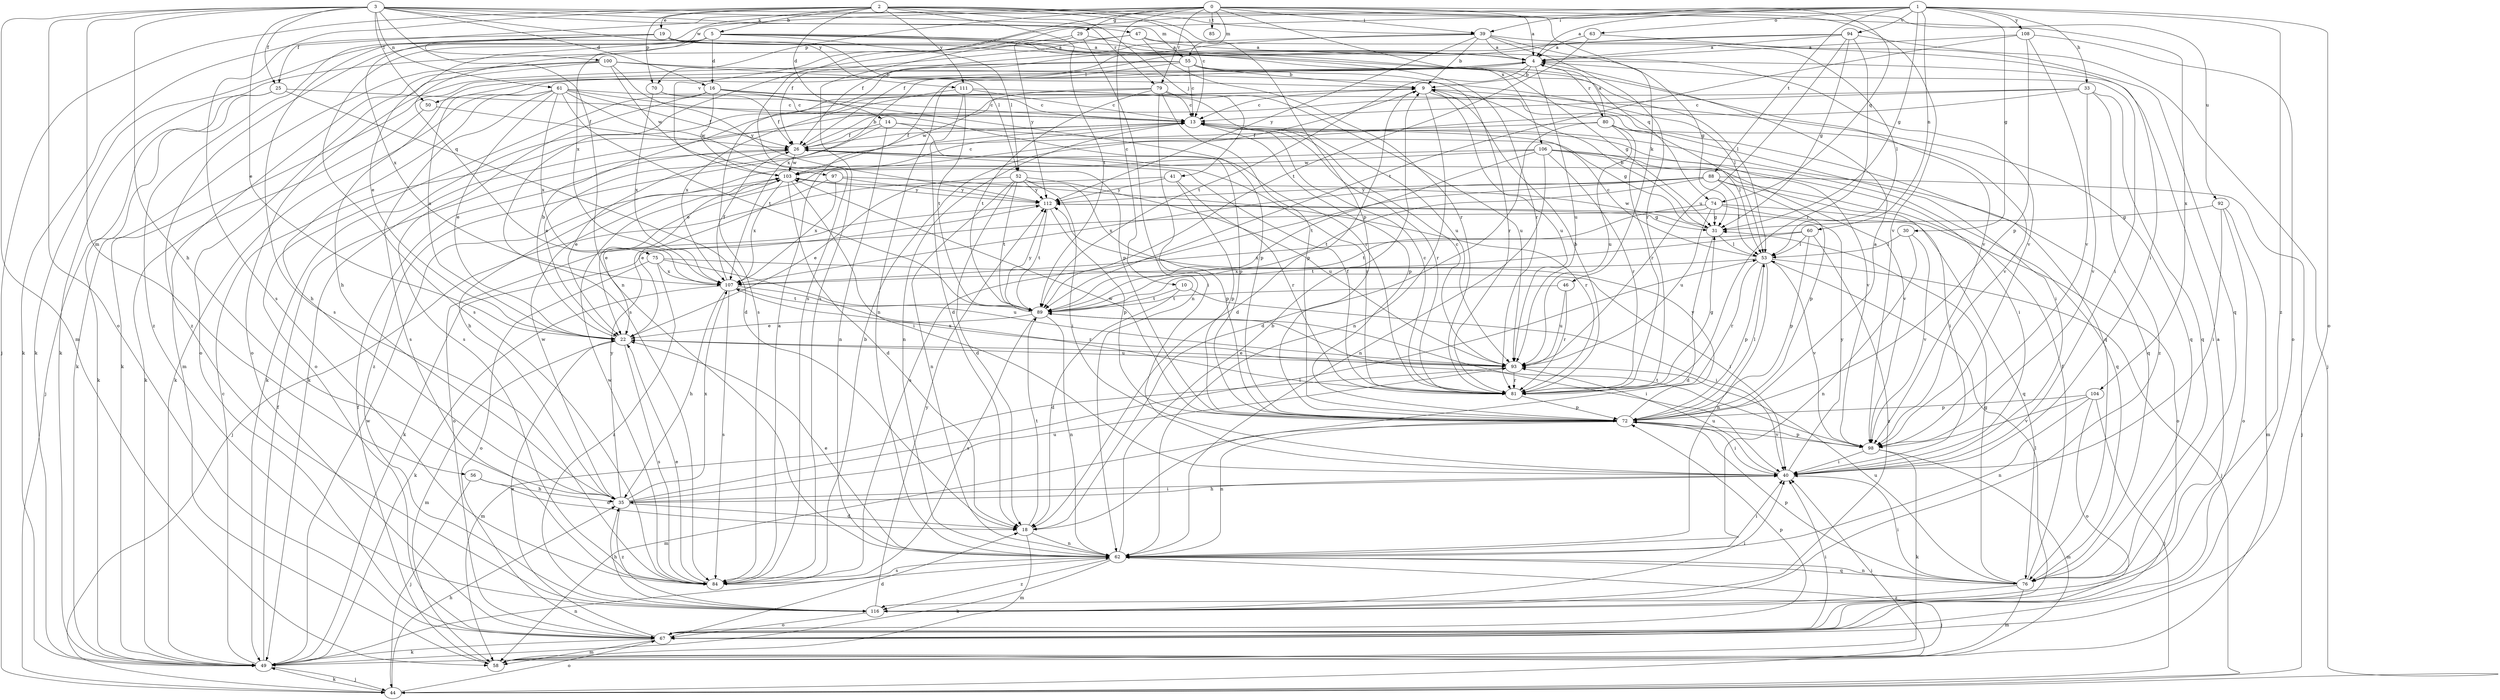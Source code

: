 strict digraph  {
0;
1;
2;
3;
4;
5;
9;
10;
13;
14;
16;
18;
19;
22;
25;
26;
29;
30;
31;
33;
35;
39;
40;
41;
44;
46;
47;
49;
50;
52;
53;
55;
56;
58;
60;
61;
62;
63;
67;
70;
72;
74;
75;
76;
79;
80;
81;
84;
85;
88;
89;
92;
93;
94;
97;
98;
100;
103;
104;
106;
107;
108;
111;
112;
116;
0 -> 4  [label=a];
0 -> 10  [label=c];
0 -> 25  [label=f];
0 -> 29  [label=g];
0 -> 39  [label=i];
0 -> 55  [label=m];
0 -> 70  [label=p];
0 -> 74  [label=q];
0 -> 79  [label=r];
0 -> 84  [label=s];
0 -> 85  [label=t];
0 -> 92  [label=u];
0 -> 104  [label=x];
0 -> 106  [label=x];
0 -> 107  [label=x];
1 -> 4  [label=a];
1 -> 30  [label=g];
1 -> 31  [label=g];
1 -> 33  [label=h];
1 -> 39  [label=i];
1 -> 60  [label=n];
1 -> 63  [label=o];
1 -> 67  [label=o];
1 -> 84  [label=s];
1 -> 88  [label=t];
1 -> 94  [label=v];
1 -> 97  [label=v];
1 -> 108  [label=y];
1 -> 116  [label=z];
2 -> 5  [label=b];
2 -> 13  [label=c];
2 -> 14  [label=d];
2 -> 19  [label=e];
2 -> 39  [label=i];
2 -> 41  [label=j];
2 -> 44  [label=j];
2 -> 46  [label=k];
2 -> 70  [label=p];
2 -> 72  [label=p];
2 -> 84  [label=s];
2 -> 89  [label=t];
2 -> 100  [label=w];
2 -> 111  [label=y];
3 -> 16  [label=d];
3 -> 22  [label=e];
3 -> 25  [label=f];
3 -> 35  [label=h];
3 -> 47  [label=k];
3 -> 50  [label=l];
3 -> 55  [label=m];
3 -> 56  [label=m];
3 -> 58  [label=m];
3 -> 61  [label=n];
3 -> 62  [label=n];
3 -> 67  [label=o];
3 -> 79  [label=r];
3 -> 98  [label=v];
3 -> 111  [label=y];
4 -> 9  [label=b];
4 -> 40  [label=i];
4 -> 49  [label=k];
4 -> 50  [label=l];
4 -> 80  [label=r];
4 -> 89  [label=t];
4 -> 93  [label=u];
5 -> 4  [label=a];
5 -> 16  [label=d];
5 -> 22  [label=e];
5 -> 49  [label=k];
5 -> 52  [label=l];
5 -> 74  [label=q];
5 -> 75  [label=q];
5 -> 81  [label=r];
5 -> 84  [label=s];
5 -> 98  [label=v];
5 -> 116  [label=z];
9 -> 13  [label=c];
9 -> 18  [label=d];
9 -> 62  [label=n];
9 -> 76  [label=q];
9 -> 93  [label=u];
9 -> 98  [label=v];
10 -> 18  [label=d];
10 -> 40  [label=i];
10 -> 89  [label=t];
13 -> 26  [label=f];
13 -> 62  [label=n];
13 -> 72  [label=p];
13 -> 76  [label=q];
13 -> 81  [label=r];
13 -> 98  [label=v];
13 -> 116  [label=z];
14 -> 22  [label=e];
14 -> 26  [label=f];
14 -> 31  [label=g];
14 -> 62  [label=n];
14 -> 72  [label=p];
16 -> 13  [label=c];
16 -> 67  [label=o];
16 -> 72  [label=p];
16 -> 76  [label=q];
16 -> 84  [label=s];
16 -> 103  [label=w];
18 -> 58  [label=m];
18 -> 62  [label=n];
18 -> 89  [label=t];
19 -> 4  [label=a];
19 -> 49  [label=k];
19 -> 52  [label=l];
19 -> 53  [label=l];
19 -> 84  [label=s];
19 -> 98  [label=v];
19 -> 107  [label=x];
19 -> 116  [label=z];
22 -> 4  [label=a];
22 -> 9  [label=b];
22 -> 58  [label=m];
22 -> 84  [label=s];
22 -> 93  [label=u];
25 -> 13  [label=c];
25 -> 18  [label=d];
25 -> 44  [label=j];
25 -> 49  [label=k];
26 -> 9  [label=b];
26 -> 22  [label=e];
26 -> 81  [label=r];
26 -> 103  [label=w];
29 -> 4  [label=a];
29 -> 62  [label=n];
29 -> 84  [label=s];
29 -> 112  [label=y];
30 -> 53  [label=l];
30 -> 62  [label=n];
30 -> 98  [label=v];
31 -> 9  [label=b];
31 -> 18  [label=d];
31 -> 53  [label=l];
31 -> 103  [label=w];
33 -> 13  [label=c];
33 -> 22  [label=e];
33 -> 49  [label=k];
33 -> 76  [label=q];
33 -> 98  [label=v];
33 -> 116  [label=z];
35 -> 18  [label=d];
35 -> 40  [label=i];
35 -> 53  [label=l];
35 -> 93  [label=u];
35 -> 103  [label=w];
35 -> 107  [label=x];
35 -> 112  [label=y];
35 -> 116  [label=z];
39 -> 4  [label=a];
39 -> 9  [label=b];
39 -> 26  [label=f];
39 -> 31  [label=g];
39 -> 76  [label=q];
39 -> 81  [label=r];
39 -> 84  [label=s];
39 -> 112  [label=y];
40 -> 35  [label=h];
40 -> 93  [label=u];
40 -> 112  [label=y];
41 -> 44  [label=j];
41 -> 72  [label=p];
41 -> 81  [label=r];
41 -> 112  [label=y];
44 -> 35  [label=h];
44 -> 49  [label=k];
44 -> 67  [label=o];
46 -> 81  [label=r];
46 -> 89  [label=t];
46 -> 93  [label=u];
47 -> 4  [label=a];
47 -> 26  [label=f];
47 -> 49  [label=k];
47 -> 53  [label=l];
47 -> 81  [label=r];
49 -> 13  [label=c];
49 -> 26  [label=f];
49 -> 44  [label=j];
49 -> 62  [label=n];
49 -> 103  [label=w];
50 -> 26  [label=f];
50 -> 49  [label=k];
52 -> 18  [label=d];
52 -> 22  [label=e];
52 -> 40  [label=i];
52 -> 62  [label=n];
52 -> 72  [label=p];
52 -> 89  [label=t];
52 -> 93  [label=u];
52 -> 112  [label=y];
53 -> 13  [label=c];
53 -> 44  [label=j];
53 -> 62  [label=n];
53 -> 72  [label=p];
53 -> 81  [label=r];
53 -> 98  [label=v];
53 -> 107  [label=x];
55 -> 9  [label=b];
55 -> 13  [label=c];
55 -> 31  [label=g];
55 -> 35  [label=h];
55 -> 62  [label=n];
55 -> 67  [label=o];
55 -> 81  [label=r];
56 -> 18  [label=d];
56 -> 35  [label=h];
56 -> 44  [label=j];
58 -> 26  [label=f];
58 -> 40  [label=i];
60 -> 53  [label=l];
60 -> 72  [label=p];
60 -> 89  [label=t];
60 -> 107  [label=x];
60 -> 116  [label=z];
61 -> 13  [label=c];
61 -> 22  [label=e];
61 -> 26  [label=f];
61 -> 35  [label=h];
61 -> 49  [label=k];
61 -> 72  [label=p];
61 -> 81  [label=r];
61 -> 84  [label=s];
61 -> 89  [label=t];
61 -> 107  [label=x];
62 -> 9  [label=b];
62 -> 22  [label=e];
62 -> 40  [label=i];
62 -> 44  [label=j];
62 -> 49  [label=k];
62 -> 76  [label=q];
62 -> 84  [label=s];
62 -> 116  [label=z];
63 -> 4  [label=a];
63 -> 40  [label=i];
63 -> 89  [label=t];
67 -> 18  [label=d];
67 -> 22  [label=e];
67 -> 40  [label=i];
67 -> 49  [label=k];
67 -> 53  [label=l];
67 -> 58  [label=m];
67 -> 72  [label=p];
70 -> 13  [label=c];
70 -> 26  [label=f];
70 -> 107  [label=x];
72 -> 4  [label=a];
72 -> 40  [label=i];
72 -> 53  [label=l];
72 -> 58  [label=m];
72 -> 62  [label=n];
72 -> 98  [label=v];
72 -> 103  [label=w];
72 -> 112  [label=y];
74 -> 31  [label=g];
74 -> 49  [label=k];
74 -> 67  [label=o];
74 -> 76  [label=q];
74 -> 89  [label=t];
74 -> 93  [label=u];
75 -> 40  [label=i];
75 -> 67  [label=o];
75 -> 93  [label=u];
75 -> 107  [label=x];
75 -> 116  [label=z];
76 -> 26  [label=f];
76 -> 31  [label=g];
76 -> 40  [label=i];
76 -> 58  [label=m];
76 -> 62  [label=n];
76 -> 72  [label=p];
76 -> 93  [label=u];
76 -> 116  [label=z];
79 -> 13  [label=c];
79 -> 40  [label=i];
79 -> 49  [label=k];
79 -> 72  [label=p];
79 -> 89  [label=t];
79 -> 93  [label=u];
79 -> 103  [label=w];
80 -> 4  [label=a];
80 -> 18  [label=d];
80 -> 26  [label=f];
80 -> 40  [label=i];
80 -> 53  [label=l];
80 -> 81  [label=r];
80 -> 93  [label=u];
81 -> 9  [label=b];
81 -> 13  [label=c];
81 -> 26  [label=f];
81 -> 31  [label=g];
81 -> 72  [label=p];
84 -> 4  [label=a];
84 -> 9  [label=b];
84 -> 22  [label=e];
84 -> 103  [label=w];
88 -> 40  [label=i];
88 -> 44  [label=j];
88 -> 53  [label=l];
88 -> 72  [label=p];
88 -> 84  [label=s];
88 -> 89  [label=t];
88 -> 107  [label=x];
88 -> 112  [label=y];
89 -> 22  [label=e];
89 -> 40  [label=i];
89 -> 62  [label=n];
89 -> 84  [label=s];
89 -> 112  [label=y];
92 -> 31  [label=g];
92 -> 40  [label=i];
92 -> 58  [label=m];
92 -> 67  [label=o];
93 -> 13  [label=c];
93 -> 22  [label=e];
93 -> 58  [label=m];
93 -> 81  [label=r];
93 -> 107  [label=x];
94 -> 4  [label=a];
94 -> 26  [label=f];
94 -> 31  [label=g];
94 -> 44  [label=j];
94 -> 81  [label=r];
94 -> 93  [label=u];
94 -> 107  [label=x];
97 -> 22  [label=e];
97 -> 81  [label=r];
97 -> 107  [label=x];
97 -> 112  [label=y];
98 -> 40  [label=i];
98 -> 49  [label=k];
98 -> 58  [label=m];
98 -> 72  [label=p];
98 -> 89  [label=t];
100 -> 9  [label=b];
100 -> 49  [label=k];
100 -> 53  [label=l];
100 -> 58  [label=m];
100 -> 67  [label=o];
100 -> 103  [label=w];
100 -> 112  [label=y];
103 -> 13  [label=c];
103 -> 18  [label=d];
103 -> 22  [label=e];
103 -> 40  [label=i];
103 -> 107  [label=x];
103 -> 112  [label=y];
104 -> 44  [label=j];
104 -> 62  [label=n];
104 -> 67  [label=o];
104 -> 72  [label=p];
104 -> 98  [label=v];
106 -> 35  [label=h];
106 -> 40  [label=i];
106 -> 62  [label=n];
106 -> 76  [label=q];
106 -> 81  [label=r];
106 -> 89  [label=t];
106 -> 98  [label=v];
106 -> 103  [label=w];
107 -> 26  [label=f];
107 -> 35  [label=h];
107 -> 49  [label=k];
107 -> 81  [label=r];
107 -> 84  [label=s];
107 -> 89  [label=t];
108 -> 4  [label=a];
108 -> 67  [label=o];
108 -> 72  [label=p];
108 -> 89  [label=t];
108 -> 98  [label=v];
111 -> 13  [label=c];
111 -> 18  [label=d];
111 -> 89  [label=t];
111 -> 93  [label=u];
111 -> 107  [label=x];
112 -> 31  [label=g];
112 -> 67  [label=o];
112 -> 72  [label=p];
112 -> 89  [label=t];
116 -> 4  [label=a];
116 -> 35  [label=h];
116 -> 40  [label=i];
116 -> 67  [label=o];
116 -> 112  [label=y];
}
